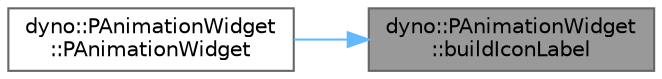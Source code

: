 digraph "dyno::PAnimationWidget::buildIconLabel"
{
 // LATEX_PDF_SIZE
  bgcolor="transparent";
  edge [fontname=Helvetica,fontsize=10,labelfontname=Helvetica,labelfontsize=10];
  node [fontname=Helvetica,fontsize=10,shape=box,height=0.2,width=0.4];
  rankdir="RL";
  Node1 [id="Node000001",label="dyno::PAnimationWidget\l::buildIconLabel",height=0.2,width=0.4,color="gray40", fillcolor="grey60", style="filled", fontcolor="black",tooltip=" "];
  Node1 -> Node2 [id="edge1_Node000001_Node000002",dir="back",color="steelblue1",style="solid",tooltip=" "];
  Node2 [id="Node000002",label="dyno::PAnimationWidget\l::PAnimationWidget",height=0.2,width=0.4,color="grey40", fillcolor="white", style="filled",URL="$classdyno_1_1_p_animation_widget.html#a396e065b7db0d9f7b8a39e4750e973f0",tooltip=" "];
}
